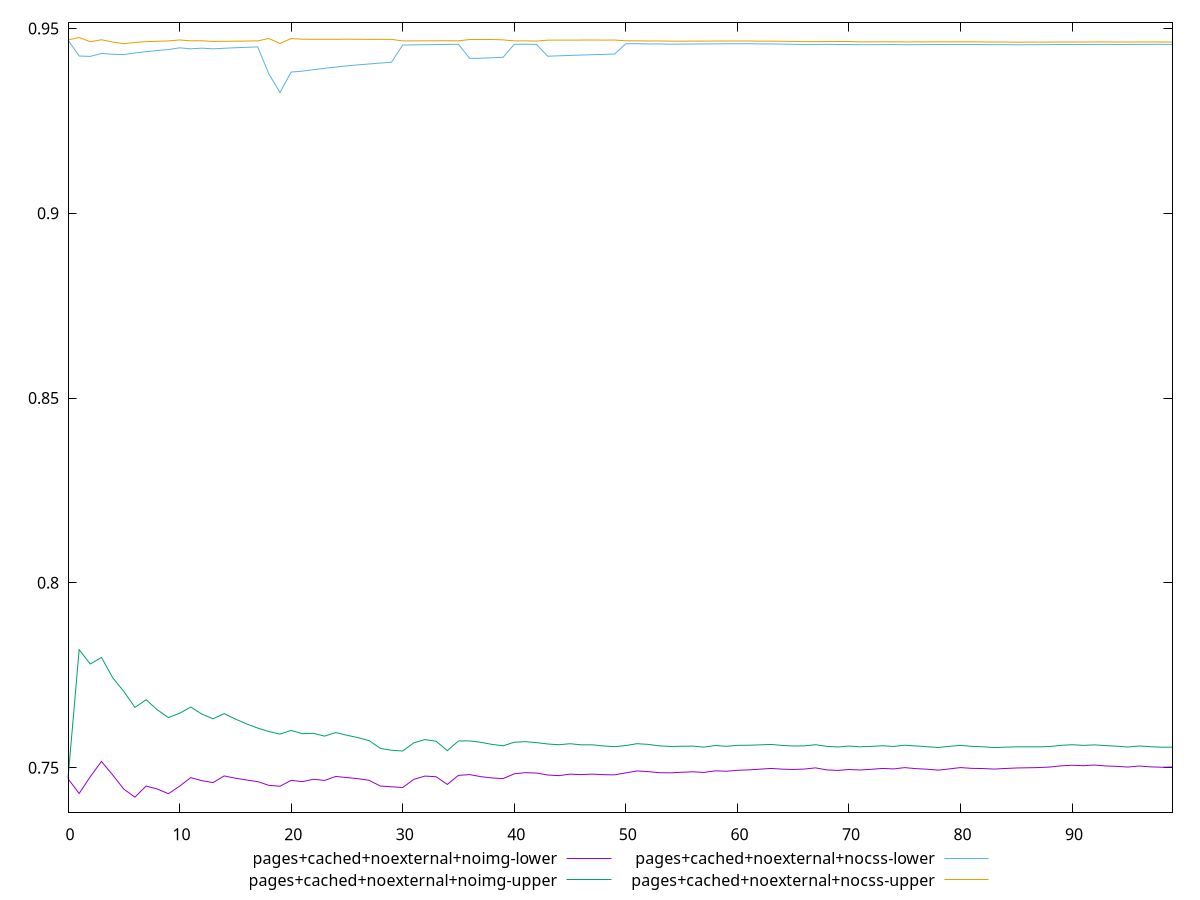 reset

$pagesCachedNoexternalNoimgLower <<EOF
0 0.747027604834135
1 0.7430178748653231
2 0.7475735821814615
3 0.7516914522933016
4 0.7480483745525313
5 0.7442019908967487
6 0.7420285589851071
7 0.7450393485494691
8 0.7442274544725624
9 0.7429642577504272
10 0.7449922217897664
11 0.7473063304319811
12 0.7464860397525823
13 0.7459662501507128
14 0.7477682691012743
15 0.7471513035848352
16 0.7466670358121875
17 0.7462340392806016
18 0.7452270336517506
19 0.7449776308171717
20 0.7465751937290128
21 0.7462268074650674
22 0.7468665726034505
23 0.7465506862165114
24 0.7476282876659641
25 0.7473215185958781
26 0.7470213228786662
27 0.7465680559668628
28 0.7450200548788546
29 0.7448368302228902
30 0.7446386342094169
31 0.7468467339918595
32 0.7477274569961206
33 0.7475464550178893
34 0.7454760141403776
35 0.7479275713147137
36 0.7481326560272743
37 0.7475759161134657
38 0.7472213426384354
39 0.7470517080244412
40 0.7483333189213122
41 0.748656043035802
42 0.7485391898869718
43 0.7480129748567019
44 0.7478482764233735
45 0.7482564921622321
46 0.7481212720762305
47 0.7482657044671723
48 0.748102719680778
49 0.7480553657455442
50 0.748606035226757
51 0.7491150623080907
52 0.7489353841619842
53 0.7486412706776744
54 0.748601003588744
55 0.7487607475848769
56 0.7488996958630469
57 0.7487083959021511
58 0.7491551277227264
59 0.7490359489882886
60 0.7492943997565652
61 0.7494066403047979
62 0.749594684974819
63 0.7497986655797761
64 0.7496075249539952
65 0.7495174603014513
66 0.7496301042989231
67 0.7499486051043229
68 0.7494071730637017
69 0.7492536349923975
70 0.7495080387186966
71 0.7493752397349915
72 0.7495630015123673
73 0.7497993289394208
74 0.7496676551485674
75 0.7500143162737262
76 0.7497407407371605
77 0.7495922849960482
78 0.7493383822542083
79 0.7496670857103019
80 0.7500277838018653
81 0.7498190319199927
82 0.7497701550173497
83 0.7496218200895497
84 0.7497783559487295
85 0.7499164555465544
86 0.7499728753331278
87 0.7500333710654741
88 0.7501755475562714
89 0.7504945275445856
90 0.7506619018445722
91 0.7505393351966657
92 0.7507195084148915
93 0.7504714567507839
94 0.7503548139424275
95 0.7501708429672753
96 0.7504538433588306
97 0.7502264576606129
98 0.7501181492596802
99 0.750187657522506
EOF

$pagesCachedNoexternalNoimgUpper <<EOF
0 0.747027604834135
1 0.7819264195763249
2 0.7780547156102233
3 0.779833141658397
4 0.774348435637255
5 0.7706333545177547
6 0.7663066724355078
7 0.7683907452227627
8 0.7656536005373573
9 0.7635606573344216
10 0.7647183890683871
11 0.7664105738158746
12 0.7644956235394935
13 0.7632299958903163
14 0.7646306914087108
15 0.7631511599574798
16 0.7618532568550266
17 0.7607186522952306
18 0.7597843615578679
19 0.7590746670635596
20 0.760087609809514
21 0.7591920878442314
22 0.7593082736782282
23 0.7585300527879935
24 0.759498461684621
25 0.758778869375679
26 0.7581184056009813
27 0.7573093165148237
28 0.7552220554442048
29 0.7547129200967034
30 0.7545095299832454
31 0.7567355187385397
32 0.7576022239695971
33 0.7571450685150617
34 0.7546026625535924
35 0.7572333159908488
36 0.757242345841513
37 0.7568661532743325
38 0.7563028468826752
39 0.7559197507196873
40 0.7568860018776844
41 0.7570487504906804
42 0.7567718203512293
43 0.7564127228077917
44 0.7562054559249386
45 0.7564826034774457
46 0.7561880350270564
47 0.7561840210332453
48 0.755876117480098
49 0.7556918576692033
50 0.7559940560392491
51 0.75649031562367
52 0.7563050583934322
53 0.7558991900554297
54 0.7557375482477349
55 0.7558026045853471
56 0.7558503191380297
57 0.7555631808746927
58 0.7560026749321211
59 0.7557781590176446
60 0.7560443563462985
61 0.7560718460707196
62 0.7561694067678171
63 0.7562951287343032
64 0.7560285834928816
65 0.7558641534101368
66 0.7558970111505308
67 0.7562194658785337
68 0.7557652991536075
69 0.7556028970881394
70 0.7558564154872788
71 0.7556460020715838
72 0.7557676833011011
73 0.7559435802798641
74 0.7557409758432115
75 0.7560824447572373
76 0.7558795504846462
77 0.7556637971667622
78 0.7554646021443054
79 0.7557863990673853
80 0.7560308610993377
81 0.7557657012645838
82 0.7556551442623081
83 0.7554514203384484
84 0.7555548888178799
85 0.7556350622545175
86 0.7556322496039027
87 0.75563552015477
88 0.7557276101396068
89 0.756047523948244
90 0.7562104245178207
91 0.7560376301060551
92 0.7561734108895589
93 0.7559774096769226
94 0.7558130914399811
95 0.755587308593964
96 0.755870659363088
97 0.7556871131158239
98 0.7555371363049712
99 0.7555622735818638
EOF

$pagesCachedNoexternalNocssLower <<EOF
0 0.9468746472654931
1 0.9425413109549026
2 0.9424352157342795
3 0.9432442848630557
4 0.9430086998190308
5 0.9429277631369105
6 0.943351821341754
7 0.9437256611918032
8 0.9440265749158225
9 0.9442809063983819
10 0.9447553748523946
11 0.944484493192977
12 0.9446595901353821
13 0.9444823521406144
14 0.9446342729190562
15 0.9447703828594008
16 0.9448922255295366
17 0.9450058930885128
18 0.937717065084111
19 0.9326485934082276
20 0.9381926860218108
21 0.9384476609682818
22 0.9388443632133181
23 0.9392058227514904
24 0.9395491973568249
25 0.939866984323414
26 0.940144417385513
27 0.9403882400083592
28 0.940633123216655
29 0.9408527554808082
30 0.9455139764705957
31 0.9455566226243698
32 0.9455997245573212
33 0.945638795997457
34 0.9456735871988446
35 0.945694847348245
36 0.9418965827045641
37 0.941930128104005
38 0.9420666441488684
39 0.9422081167606549
40 0.9457053769613742
41 0.9457353961848641
42 0.9456612743020338
43 0.9424802059094163
44 0.9425894890239167
45 0.9426974724258362
46 0.9427992876316218
47 0.9428956690599963
48 0.9429757290567183
49 0.9430643350717672
50 0.9458500531631557
51 0.9458714940627363
52 0.9457967017136305
53 0.9458166158507831
54 0.9457413777148657
55 0.9457595682964742
56 0.9457859170434638
57 0.9458054206535692
58 0.9458266194844641
59 0.9458469095573396
60 0.9458450345093233
61 0.9458644021513241
62 0.9458080380478322
63 0.9458248496423523
64 0.9457666478102977
65 0.9457126492249891
66 0.9456549635456594
67 0.9456729321738359
68 0.9456895933092451
69 0.9456389454693535
70 0.9456389454693535
71 0.9455896579662215
72 0.9456084401471866
73 0.9456253102455233
74 0.9456414955535505
75 0.9455980032157411
76 0.9456124754887867
77 0.9456328873109184
78 0.9456487774287373
79 0.9456639454906086
80 0.9456623378642478
81 0.9456761841778909
82 0.9456354852290746
83 0.9455954237318954
84 0.9456113635352247
85 0.9455789126727746
86 0.9455939452080554
87 0.9456101964175834
88 0.9456227064811856
89 0.9456397605396498
90 0.9456373409820223
91 0.9456513204883535
92 0.9456652206478613
93 0.9456810772891805
94 0.9456472192433012
95 0.9456637413703181
96 0.9456764527642086
97 0.9456890946527796
98 0.9457046750221041
99 0.9456696730768381
EOF

$pagesCachedNoexternalNocssUpper <<EOF
0 0.9468746472654931
1 0.9475485495194946
2 0.9464031267281483
3 0.9469325332690691
4 0.9463290821503068
5 0.9458737142002854
6 0.9461919267101644
7 0.9464275942406335
8 0.9465309542693394
9 0.9466095879966974
10 0.9468825859425537
11 0.9466464436360771
12 0.9466733677907934
13 0.9464771614283592
14 0.9465183899007596
15 0.9465558701292393
16 0.9465886341393174
17 0.9466243513944219
18 0.9472871171048377
19 0.945917340574354
20 0.9472639687930235
21 0.9470731951855956
22 0.9470639371041125
23 0.9470558602258531
24 0.9470631230515496
25 0.9470726929744167
26 0.9470643080869839
27 0.9470427260844934
28 0.9470437960267565
29 0.9470360202674772
30 0.9466212621519706
31 0.94662973919828
32 0.9466418053472682
33 0.9466510219866748
34 0.9466569716007893
35 0.9466487655750634
36 0.9469945035638733
37 0.9468911629771831
38 0.9468908791915881
39 0.9469038048308076
40 0.9466248128854525
41 0.9466333416795049
42 0.9465750806347191
43 0.9468321918164474
44 0.9468363156481924
45 0.946844436360858
46 0.9468508645269473
47 0.9468560701998623
48 0.9468482377871789
49 0.9468534791376558
50 0.9466425473752662
51 0.9466487545933756
52 0.9465970778771918
53 0.9466019691828839
54 0.9465498909535847
55 0.946553230695025
56 0.946567744764517
57 0.946573937525849
58 0.9465828699251188
59 0.946591204294883
60 0.9465886798311284
61 0.9465964001964113
62 0.9465535531718727
63 0.9465586192549142
64 0.9465150945586669
65 0.9464727267448422
66 0.9464285381632559
67 0.9464354000712795
68 0.9464410997117096
69 0.9464002567341538
70 0.9464002567341538
71 0.9463597466702558
72 0.9463685553481286
73 0.9463753469918775
74 0.9463816804025472
75 0.9463446550250766
76 0.9463493314730709
77 0.9463620972427073
78 0.946369085262906
79 0.946375501937144
80 0.9463733751192044
81 0.9463784930161814
82 0.946344144173913
83 0.9463099662923694
84 0.9463179993497087
85 0.9462878088797367
86 0.9462950733985555
87 0.9463041100351259
88 0.9463088091118844
89 0.9463193358412942
90 0.9463162209402197
91 0.9463231213414273
92 0.9463301402601967
93 0.9463398009134966
94 0.9463103326701958
95 0.9463211961245225
96 0.9463273703626348
97 0.9463336418162207
98 0.9463439040641335
99 0.9463144808720003
EOF

set key outside below
set xrange [0:99]
set yrange [0.7379181591744194:0.9516589493301824]
set trange [0.7379181591744194:0.9516589493301824]
set terminal svg size 640, 560 enhanced background rgb 'white'
set output "report_00008_2021-01-22T20:58:29.167/meta/scoreEstimate/comparison/sorted/8_vs_9.svg"

plot $pagesCachedNoexternalNoimgLower title "pages+cached+noexternal+noimg-lower" with line, \
     $pagesCachedNoexternalNoimgUpper title "pages+cached+noexternal+noimg-upper" with line, \
     $pagesCachedNoexternalNocssLower title "pages+cached+noexternal+nocss-lower" with line, \
     $pagesCachedNoexternalNocssUpper title "pages+cached+noexternal+nocss-upper" with line

reset
